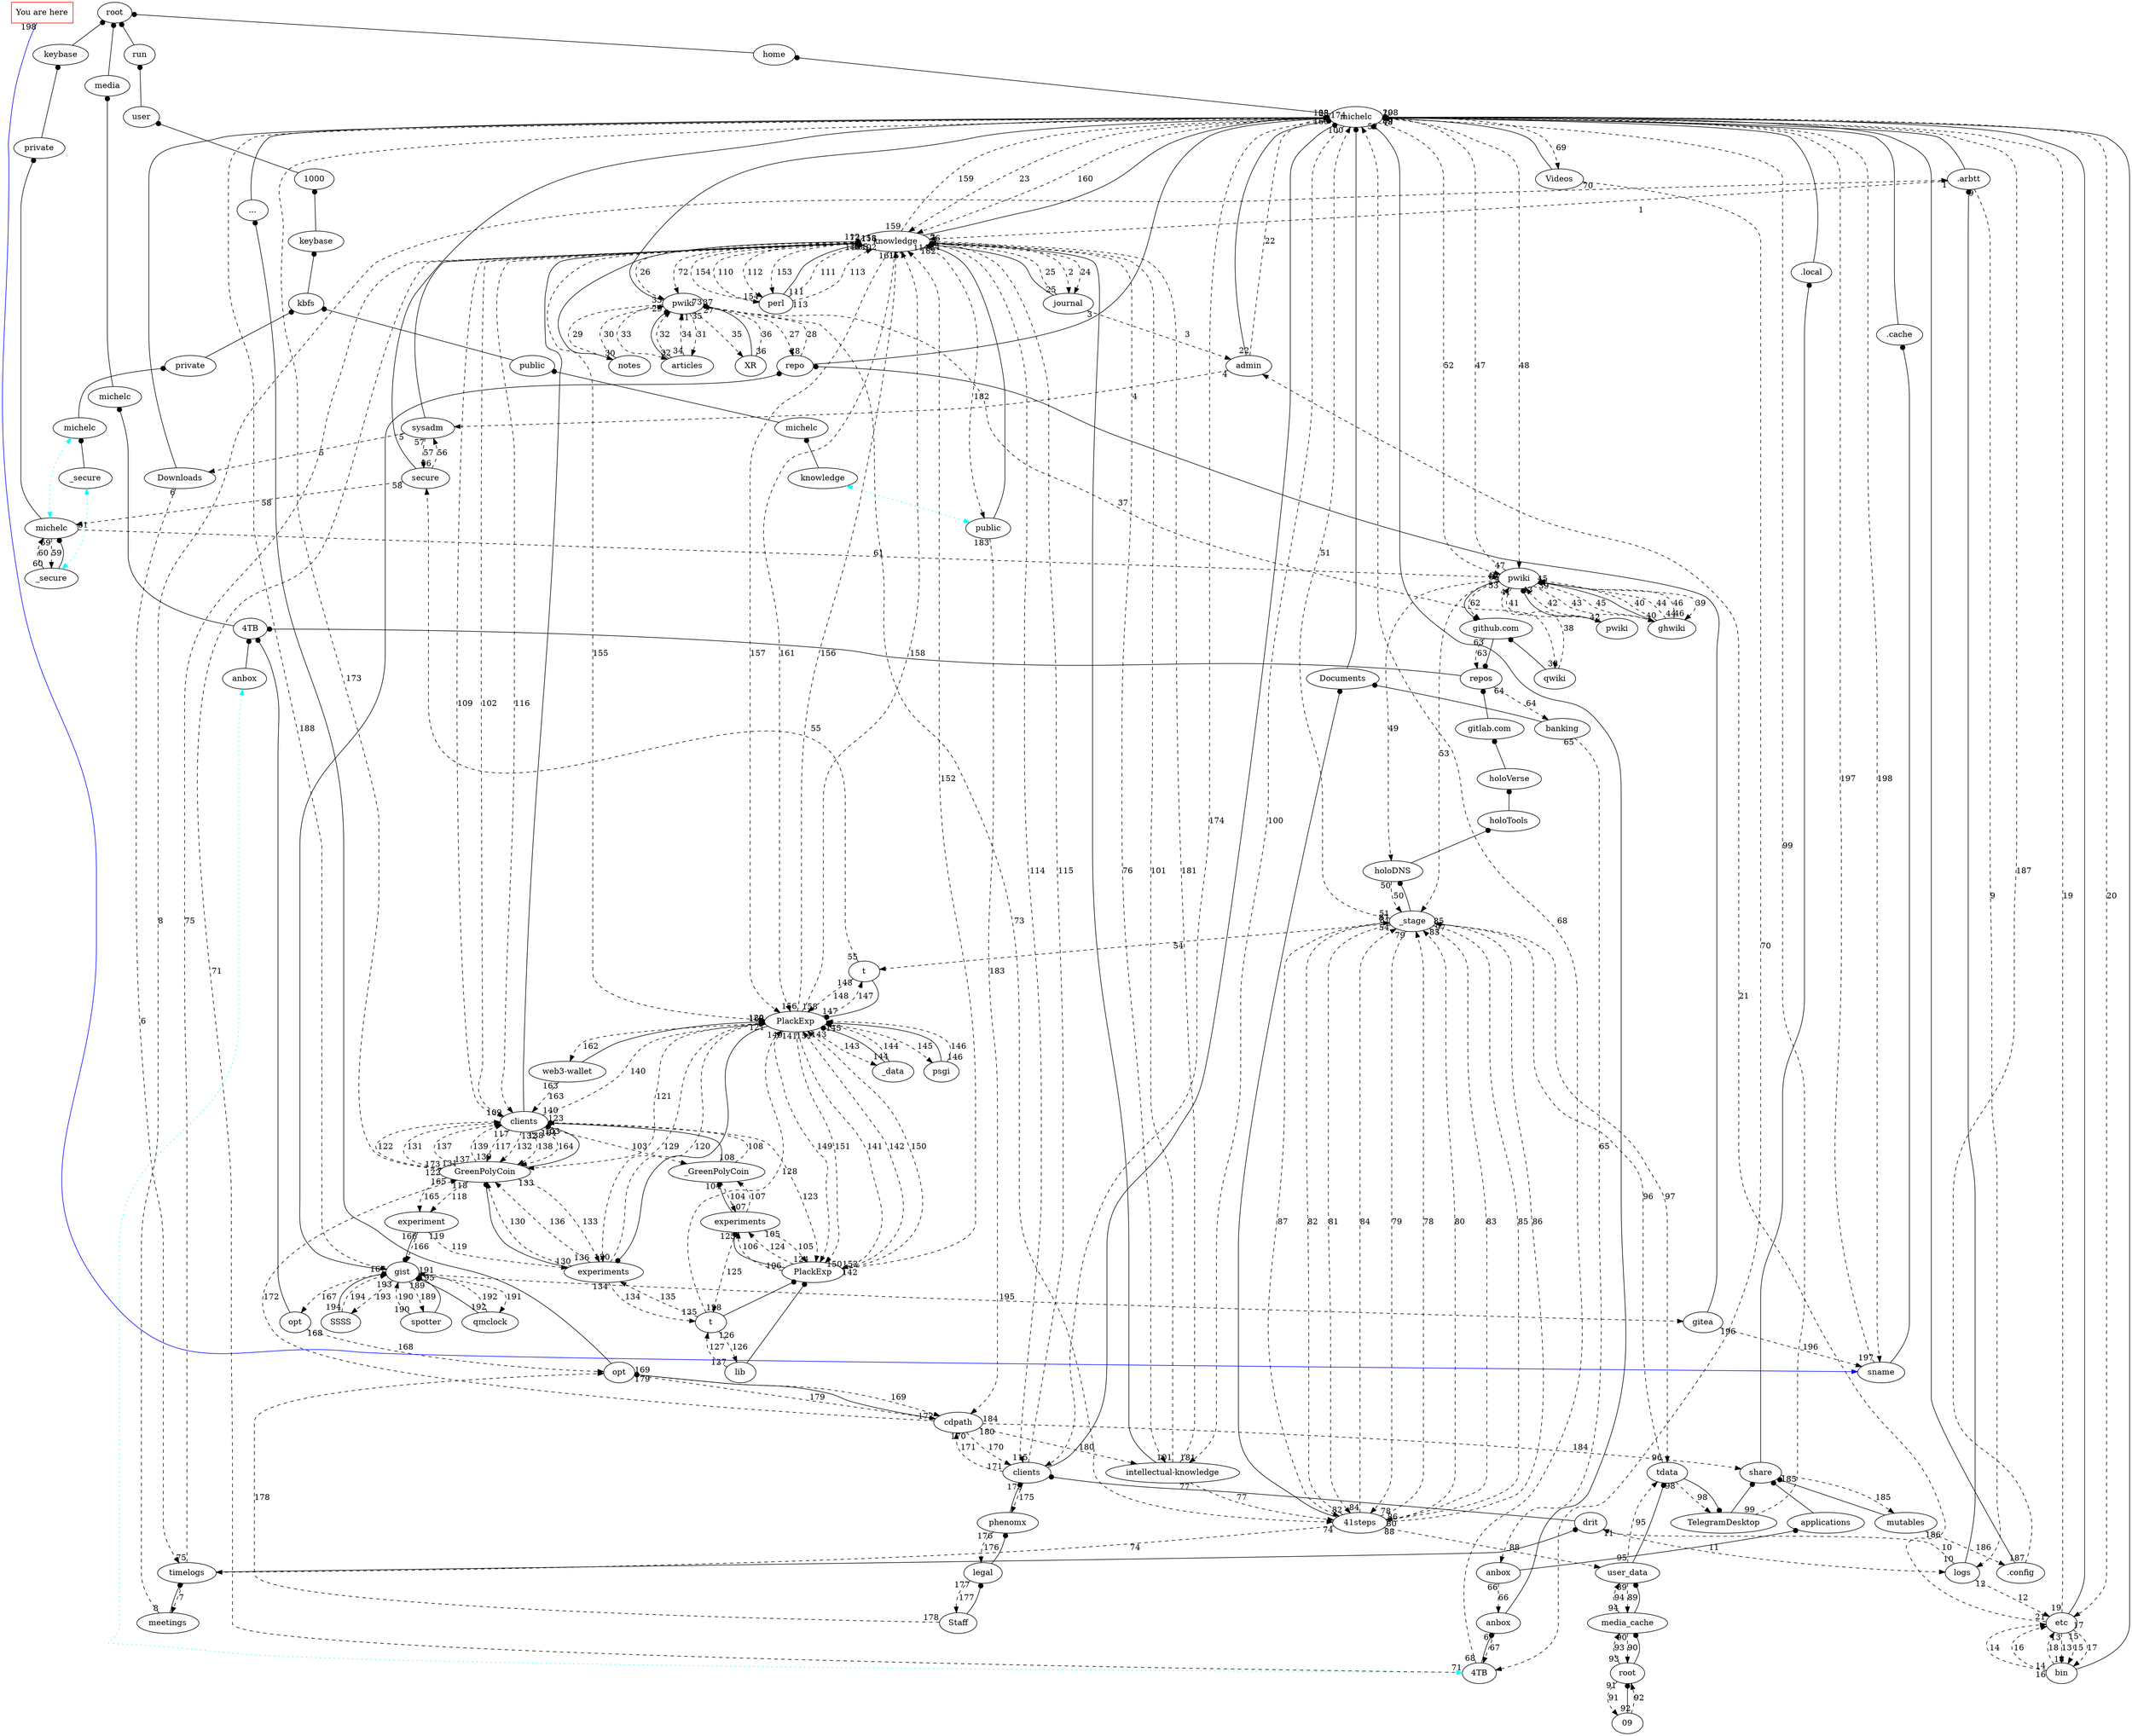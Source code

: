 digraph snames { concentrate=false
 rank=source;
n1;
"n3" -> "n4" [concentrate=true weight=3 constraint=true label="1" taillabel="1" style="dashed"]
"n4" -> "n5" [concentrate=true weight=3 constraint=true label="2" taillabel="2" style="dashed"]
"n5" -> "n6" [concentrate=true weight=3 constraint=true label="3" taillabel="3" style="dashed"]
"n6" -> "n7" [concentrate=true weight=3 constraint=true label="4" taillabel="4" style="dashed"]
"n7" -> "n8" [concentrate=true weight=3 constraint=true label="5" taillabel="5" style="dashed"]
"n8" -> "n11" [concentrate=true weight=3 constraint=true label="6" taillabel="6" style="dashed"]
"n11" -> "n12" [concentrate=true weight=3 constraint=true label="7" taillabel="7" style="dashed"]
"n12" -> "n3" [concentrate=true weight=3 constraint=true label="8" taillabel="8" style="dashed"]
"n3" -> "n13" [concentrate=true weight=3 constraint=true label="9" taillabel="9" style="dashed"]
"n13" -> "n10" [concentrate=true weight=3 constraint=true label="10" taillabel="10" style="dashed"]
"n10" -> "n13" [concentrate=true weight=3 constraint=true label="11" taillabel="11" style="dashed"]
"n13" -> "n14" [concentrate=true weight=3 constraint=true label="12" taillabel="12" style="dashed"]
"n14" -> "n15" [concentrate=true weight=3 constraint=true label="13" taillabel="13" style="dashed"]
"n15" -> "n14" [concentrate=true weight=3 constraint=true label="14" taillabel="14" style="dashed"]
"n14" -> "n15" [concentrate=true weight=3 constraint=true label="15" taillabel="15" style="dashed"]
"n15" -> "n14" [concentrate=true weight=3 constraint=true label="16" taillabel="16" style="dashed"]
"n14" -> "n15" [concentrate=true weight=3 constraint=true label="17" taillabel="17" style="dashed"]
"n15" -> "n14" [concentrate=true weight=3 constraint=true label="18" taillabel="18" style="dashed"]
"n14" -> "n2" [concentrate=true weight=3 constraint=true label="19" taillabel="19" style="dashed"]
"n2" -> "n14" [concentrate=true weight=3 constraint=true label="20" taillabel="20" style="dashed"]
"n14" -> "n6" [concentrate=true weight=3 constraint=true label="21" taillabel="21" style="dashed"]
"n6" -> "n2" [concentrate=true weight=3 constraint=true label="22" taillabel="22" style="dashed"]
"n2" -> "n4" [concentrate=true weight=3 constraint=true label="23" taillabel="23" style="dashed"]
"n4" -> "n5" [concentrate=true weight=3 constraint=true label="24" taillabel="24" style="dashed"]
"n5" -> "n4" [concentrate=true weight=3 constraint=true label="25" taillabel="25" style="dashed"]
"n4" -> "n16" [concentrate=true weight=3 constraint=true label="26" taillabel="26" style="dashed"]
"n16" -> "n17" [concentrate=true weight=3 constraint=true label="27" taillabel="27" style="dashed"]
"n17" -> "n16" [concentrate=true weight=3 constraint=true label="28" taillabel="28" style="dashed"]
"n16" -> "n18" [concentrate=true weight=3 constraint=true label="29" taillabel="29" style="dashed"]
"n18" -> "n16" [concentrate=true weight=3 constraint=true label="30" taillabel="30" style="dashed"]
"n16" -> "n19" [concentrate=true weight=3 constraint=true label="31" taillabel="31" style="dashed"]
"n19" -> "n16" [concentrate=true weight=3 constraint=true label="32" taillabel="32" style="dashed"]
"n16" -> "n19" [concentrate=true weight=3 constraint=true label="33" taillabel="33" style="dashed"]
"n19" -> "n16" [concentrate=true weight=3 constraint=true label="34" taillabel="34" style="dashed"]
"n16" -> "n20" [concentrate=true weight=3 constraint=true label="35" taillabel="35" style="dashed"]
"n20" -> "n16" [concentrate=true weight=3 constraint=true label="36" taillabel="36" style="dashed"]
"n16" -> "n26" [concentrate=true weight=3 constraint=true label="37" taillabel="37" style="dashed"]
"n26" -> "n27" [concentrate=true weight=3 constraint=true label="38" taillabel="38" style="dashed"]
"n27" -> "n28" [concentrate=true weight=3 constraint=true label="39" taillabel="39" style="dashed"]
"n28" -> "n27" [concentrate=true weight=3 constraint=true label="40" taillabel="40" style="dashed"]
"n27" -> "n29" [concentrate=true weight=3 constraint=true label="41" taillabel="41" style="dashed"]
"n29" -> "n27" [concentrate=true weight=3 constraint=true label="42" taillabel="42" style="dashed"]
"n27" -> "n28" [concentrate=true weight=3 constraint=true label="43" taillabel="43" style="dashed"]
"n28" -> "n27" [concentrate=true weight=3 constraint=true label="44" taillabel="44" style="dashed"]
"n27" -> "n28" [concentrate=true weight=3 constraint=true label="45" taillabel="45" style="dashed"]
"n28" -> "n27" [concentrate=true weight=3 constraint=true label="46" taillabel="46" style="dashed"]
"n27" -> "n2" [concentrate=true weight=3 constraint=true label="47" taillabel="47" style="dashed"]
"n2" -> "n27" [concentrate=true weight=3 constraint=true label="48" taillabel="48" style="dashed"]
"n27" -> "n33" [concentrate=true weight=3 constraint=true label="49" taillabel="49" style="dashed"]
"n33" -> "n34" [concentrate=true weight=3 constraint=true label="50" taillabel="50" style="dashed"]
"n34" -> "n2" [concentrate=true weight=3 constraint=true label="51" taillabel="51" style="dashed"]
"n2" -> "n27" [concentrate=true weight=3 constraint=true label="52" taillabel="52" style="dashed"]
"n27" -> "n34" [concentrate=true weight=3 constraint=true label="53" taillabel="53" style="dashed"]
"n34" -> "n39" [concentrate=true weight=3 constraint=true label="54" taillabel="54" style="dashed"]
"n39" -> "n40" [concentrate=true weight=3 constraint=true label="55" taillabel="55" style="dashed"]
"n40" -> "n7" [concentrate=true weight=3 constraint=true label="56" taillabel="56" style="dashed"]
"n7" -> "n40" [concentrate=true weight=3 constraint=true label="57" taillabel="57" style="dashed"]
"n40" -> "n50" [concentrate=true weight=3 constraint=true label="58" taillabel="58" style="dashed"]
"n50" -> "n52" [concentrate=true weight=3 constraint=true label="59" taillabel="59" style="dashed"]
"n52" -> "n50" [concentrate=true weight=3 constraint=true label="60" taillabel="60" style="dashed"]
"n50" -> "n27" [concentrate=true weight=3 constraint=true label="61" taillabel="61" style="dashed"]
"n27" -> "n25" [concentrate=true weight=3 constraint=true label="62" taillabel="62" style="dashed"]
"n25" -> "n24" [concentrate=true weight=3 constraint=true label="63" taillabel="63" style="dashed"]
"n24" -> "n54" [concentrate=true weight=3 constraint=true label="64" taillabel="64" style="dashed"]
"n54" -> "n58" [concentrate=true weight=3 constraint=true label="65" taillabel="65" style="dashed"]
"n58" -> "n59" [concentrate=true weight=3 constraint=true label="66" taillabel="66" style="dashed"]
"n59" -> "n61" [concentrate=true weight=3 constraint=true label="67" taillabel="67" style="dashed"]
"n61" -> "n2" [concentrate=true weight=3 constraint=true label="68" taillabel="68" style="dashed"]
"n2" -> "n62" [concentrate=true weight=3 constraint=true label="69" taillabel="69" style="dashed"]
"n62" -> "n61" [concentrate=true weight=3 constraint=true label="70" taillabel="70" style="dashed"]
"n61" -> "n4" [concentrate=true weight=3 constraint=true label="71" taillabel="71" style="dashed"]
"n4" -> "n16" [concentrate=true weight=3 constraint=true label="72" taillabel="72" style="dashed"]
"n16" -> "n63" [concentrate=true weight=3 constraint=true label="73" taillabel="73" style="dashed"]
"n63" -> "n11" [concentrate=true weight=3 constraint=true label="74" taillabel="74" style="dashed"]
"n11" -> "n4" [concentrate=true weight=3 constraint=true label="75" taillabel="75" style="dashed"]
"n4" -> "n64" [concentrate=true weight=3 constraint=true label="76" taillabel="76" style="dashed"]
"n64" -> "n63" [concentrate=true weight=3 constraint=true label="77" taillabel="77" style="dashed"]
"n63" -> "n34" [concentrate=true weight=3 constraint=true label="78" taillabel="78" style="dashed"]
"n34" -> "n63" [concentrate=true weight=3 constraint=true label="79" taillabel="79" style="dashed"]
"n63" -> "n34" [concentrate=true weight=3 constraint=true label="80" taillabel="80" style="dashed"]
"n34" -> "n63" [concentrate=true weight=3 constraint=true label="81" taillabel="81" style="dashed"]
"n63" -> "n34" [concentrate=true weight=3 constraint=true label="82" taillabel="82" style="dashed"]
"n34" -> "n63" [concentrate=true weight=3 constraint=true label="83" taillabel="83" style="dashed"]
"n63" -> "n34" [concentrate=true weight=3 constraint=true label="84" taillabel="84" style="dashed"]
"n34" -> "n63" [concentrate=true weight=3 constraint=true label="85" taillabel="85" style="dashed"]
"n63" -> "n34" [concentrate=true weight=3 constraint=true label="86" taillabel="86" style="dashed"]
"n34" -> "n63" [concentrate=true weight=3 constraint=true label="87" taillabel="87" style="dashed"]
"n63" -> "n67" [concentrate=true weight=3 constraint=true label="88" taillabel="88" style="dashed"]
"n67" -> "n68" [concentrate=true weight=3 constraint=true label="89" taillabel="89" style="dashed"]
"n68" -> "n69" [concentrate=true weight=3 constraint=true label="90" taillabel="90" style="dashed"]
"n69" -> "n70" [concentrate=true weight=3 constraint=true label="91" taillabel="91" style="dashed"]
"n70" -> "n69" [concentrate=true weight=3 constraint=true label="92" taillabel="92" style="dashed"]
"n69" -> "n68" [concentrate=true weight=3 constraint=true label="93" taillabel="93" style="dashed"]
"n68" -> "n67" [concentrate=true weight=3 constraint=true label="94" taillabel="94" style="dashed"]
"n67" -> "n66" [concentrate=true weight=3 constraint=true label="95" taillabel="95" style="dashed"]
"n66" -> "n34" [concentrate=true weight=3 constraint=true label="96" taillabel="96" style="dashed"]
"n34" -> "n66" [concentrate=true weight=3 constraint=true label="97" taillabel="97" style="dashed"]
"n66" -> "n65" [concentrate=true weight=3 constraint=true label="98" taillabel="98" style="dashed"]
"n65" -> "n2" [concentrate=true weight=3 constraint=true label="99" taillabel="99" style="dashed"]
"n2" -> "n64" [concentrate=true weight=3 constraint=true label="100" taillabel="100" style="dashed"]
"n64" -> "n4" [concentrate=true weight=3 constraint=true label="101" taillabel="101" style="dashed"]
"n4" -> "n35" [concentrate=true weight=3 constraint=true label="102" taillabel="102" style="dashed"]
"n35" -> "n71" [concentrate=true weight=3 constraint=true label="103" taillabel="103" style="dashed"]
"n71" -> "n72" [concentrate=true weight=3 constraint=true label="104" taillabel="104" style="dashed"]
"n72" -> "n73" [concentrate=true weight=3 constraint=true label="105" taillabel="105" style="dashed"]
"n73" -> "n72" [concentrate=true weight=3 constraint=true label="106" taillabel="106" style="dashed"]
"n72" -> "n71" [concentrate=true weight=3 constraint=true label="107" taillabel="107" style="dashed"]
"n71" -> "n35" [concentrate=true weight=3 constraint=true label="108" taillabel="108" style="dashed"]
"n35" -> "n4" [concentrate=true weight=3 constraint=true label="109" taillabel="109" style="dashed"]
"n4" -> "n74" [concentrate=true weight=3 constraint=true label="110" taillabel="110" style="dashed"]
"n74" -> "n4" [concentrate=true weight=3 constraint=true label="111" taillabel="111" style="dashed"]
"n4" -> "n74" [concentrate=true weight=3 constraint=true label="112" taillabel="112" style="dashed"]
"n74" -> "n4" [concentrate=true weight=3 constraint=true label="113" taillabel="113" style="dashed"]
"n4" -> "n9" [concentrate=true weight=3 constraint=true label="114" taillabel="114" style="dashed"]
"n9" -> "n4" [concentrate=true weight=3 constraint=true label="115" taillabel="115" style="dashed"]
"n4" -> "n35" [concentrate=true weight=3 constraint=true label="116" taillabel="116" style="dashed"]
"n35" -> "n36" [concentrate=true weight=3 constraint=true label="117" taillabel="117" style="dashed"]
"n36" -> "n76" [concentrate=true weight=3 constraint=true label="118" taillabel="118" style="dashed"]
"n76" -> "n37" [concentrate=true weight=3 constraint=true label="119" taillabel="119" style="dashed"]
"n37" -> "n38" [concentrate=true weight=3 constraint=true label="120" taillabel="120" style="dashed"]
"n38" -> "n36" [concentrate=true weight=3 constraint=true label="121" taillabel="121" style="dashed"]
"n36" -> "n35" [concentrate=true weight=3 constraint=true label="122" taillabel="122" style="dashed"]
"n35" -> "n73" [concentrate=true weight=3 constraint=true label="123" taillabel="123" style="dashed"]
"n73" -> "n72" [concentrate=true weight=3 constraint=true label="124" taillabel="124" style="dashed"]
"n72" -> "n77" [concentrate=true weight=3 constraint=true label="125" taillabel="125" style="dashed"]
"n77" -> "n78" [concentrate=true weight=3 constraint=true label="126" taillabel="126" style="dashed"]
"n78" -> "n77" [concentrate=true weight=3 constraint=true label="127" taillabel="127" style="dashed"]
"n77" -> "n38" [concentrate=true weight=3 constraint=true label="128" taillabel="128" style="dashed"]
"n38" -> "n37" [concentrate=true weight=3 constraint=true label="129" taillabel="129" style="dashed"]
"n37" -> "n36" [concentrate=true weight=3 constraint=true label="130" taillabel="130" style="dashed"]
"n36" -> "n35" [concentrate=true weight=3 constraint=true label="131" taillabel="131" style="dashed"]
"n35" -> "n36" [concentrate=true weight=3 constraint=true label="132" taillabel="132" style="dashed"]
"n36" -> "n37" [concentrate=true weight=3 constraint=true label="133" taillabel="133" style="dashed"]
"n37" -> "n77" [concentrate=true weight=3 constraint=true label="134" taillabel="134" style="dashed"]
"n77" -> "n37" [concentrate=true weight=3 constraint=true label="135" taillabel="135" style="dashed"]
"n37" -> "n36" [concentrate=true weight=3 constraint=true label="136" taillabel="136" style="dashed"]
"n36" -> "n35" [concentrate=true weight=3 constraint=true label="137" taillabel="137" style="dashed"]
"n35" -> "n36" [concentrate=true weight=3 constraint=true label="138" taillabel="138" style="dashed"]
"n36" -> "n35" [concentrate=true weight=3 constraint=true label="139" taillabel="139" style="dashed"]
"n35" -> "n38" [concentrate=true weight=3 constraint=true label="140" taillabel="140" style="dashed"]
"n38" -> "n73" [concentrate=true weight=3 constraint=true label="141" taillabel="141" style="dashed"]
"n73" -> "n38" [concentrate=true weight=3 constraint=true label="142" taillabel="142" style="dashed"]
"n38" -> "n79" [concentrate=true weight=3 constraint=true label="143" taillabel="143" style="dashed"]
"n79" -> "n38" [concentrate=true weight=3 constraint=true label="144" taillabel="144" style="dashed"]
"n38" -> "n80" [concentrate=true weight=3 constraint=true label="145" taillabel="145" style="dashed"]
"n80" -> "n38" [concentrate=true weight=3 constraint=true label="146" taillabel="146" style="dashed"]
"n38" -> "n39" [concentrate=true weight=3 constraint=true label="147" taillabel="147" style="dashed"]
"n39" -> "n38" [concentrate=true weight=3 constraint=true label="148" taillabel="148" style="dashed"]
"n38" -> "n73" [concentrate=true weight=3 constraint=true label="149" taillabel="149" style="dashed"]
"n73" -> "n38" [concentrate=true weight=3 constraint=true label="150" taillabel="150" style="dashed"]
"n38" -> "n73" [concentrate=true weight=3 constraint=true label="151" taillabel="151" style="dashed"]
"n73" -> "n4" [concentrate=true weight=3 constraint=true label="152" taillabel="152" style="dashed"]
"n4" -> "n74" [concentrate=true weight=3 constraint=true label="153" taillabel="153" style="dashed"]
"n74" -> "n4" [concentrate=true weight=3 constraint=true label="154" taillabel="154" style="dashed"]
"n4" -> "n38" [concentrate=true weight=3 constraint=true label="155" taillabel="155" style="dashed"]
"n38" -> "n4" [concentrate=true weight=3 constraint=true label="156" taillabel="156" style="dashed"]
"n4" -> "n38" [concentrate=true weight=3 constraint=true label="157" taillabel="157" style="dashed"]
"n38" -> "n4" [concentrate=true weight=3 constraint=true label="158" taillabel="158" style="dashed"]
"n4" -> "n2" [concentrate=true weight=3 constraint=true label="159" taillabel="159" style="dashed"]
"n2" -> "n4" [concentrate=true weight=3 constraint=true label="160" taillabel="160" style="dashed"]
"n4" -> "n38" [concentrate=true weight=3 constraint=true label="161" taillabel="161" style="dashed"]
"n38" -> "n81" [concentrate=true weight=3 constraint=true label="162" taillabel="162" style="dashed"]
"n81" -> "n35" [concentrate=true weight=3 constraint=true label="163" taillabel="163" style="dashed"]
"n35" -> "n36" [concentrate=true weight=3 constraint=true label="164" taillabel="164" style="dashed"]
"n36" -> "n76" [concentrate=true weight=3 constraint=true label="165" taillabel="165" style="dashed"]
"n76" -> "n75" [concentrate=true weight=3 constraint=true label="166" taillabel="166" style="dashed"]
"n75" -> "n82" [concentrate=true weight=3 constraint=true label="167" taillabel="167" style="dashed"]
"n82" -> "n84" [concentrate=true weight=3 constraint=true label="168" taillabel="168" style="dashed"]
"n84" -> "n85" [concentrate=true weight=3 constraint=true label="169" taillabel="169" style="dashed"]
"n85" -> "n9" [concentrate=true weight=3 constraint=true label="170" taillabel="170" style="dashed"]
"n9" -> "n85" [concentrate=true weight=3 constraint=true label="171" taillabel="171" style="dashed"]
"n85" -> "n36" [concentrate=true weight=3 constraint=true label="172" taillabel="172" style="dashed"]
"n36" -> "n2" [concentrate=true weight=3 constraint=true label="173" taillabel="173" style="dashed"]
"n2" -> "n9" [concentrate=true weight=3 constraint=true label="174" taillabel="174" style="dashed"]
"n9" -> "n86" [concentrate=true weight=3 constraint=true label="175" taillabel="175" style="dashed"]
"n86" -> "n87" [concentrate=true weight=3 constraint=true label="176" taillabel="176" style="dashed"]
"n87" -> "n88" [concentrate=true weight=3 constraint=true label="177" taillabel="177" style="dashed"]
"n88" -> "n84" [concentrate=true weight=3 constraint=true label="178" taillabel="178" style="dashed"]
"n84" -> "n85" [concentrate=true weight=3 constraint=true label="179" taillabel="179" style="dashed"]
"n85" -> "n64" [concentrate=true weight=3 constraint=true label="180" taillabel="180" style="dashed"]
"n64" -> "n4" [concentrate=true weight=3 constraint=true label="181" taillabel="181" style="dashed"]
"n4" -> "n92" [concentrate=true weight=3 constraint=true label="182" taillabel="182" style="dashed"]
"n92" -> "n85" [concentrate=true weight=3 constraint=true label="183" taillabel="183" style="dashed"]
"n85" -> "n56" [concentrate=true weight=3 constraint=true label="184" taillabel="184" style="dashed"]
"n56" -> "n93" [concentrate=true weight=3 constraint=true label="185" taillabel="185" style="dashed"]
"n93" -> "n94" [concentrate=true weight=3 constraint=true label="186" taillabel="186" style="dashed"]
"n94" -> "n2" [concentrate=true weight=3 constraint=true label="187" taillabel="187" style="dashed"]
"n2" -> "n75" [concentrate=true weight=3 constraint=true label="188" taillabel="188" style="dashed"]
"n75" -> "n95" [concentrate=true weight=3 constraint=true label="189" taillabel="189" style="dashed"]
"n95" -> "n75" [concentrate=true weight=3 constraint=true label="190" taillabel="190" style="dashed"]
"n75" -> "n96" [concentrate=true weight=3 constraint=true label="191" taillabel="191" style="dashed"]
"n96" -> "n75" [concentrate=true weight=3 constraint=true label="192" taillabel="192" style="dashed"]
"n75" -> "n97" [concentrate=true weight=3 constraint=true label="193" taillabel="193" style="dashed"]
"n97" -> "n75" [concentrate=true weight=3 constraint=true label="194" taillabel="194" style="dashed"]
"n75" -> "n98" [concentrate=true weight=3 constraint=true label="195" taillabel="195" style="dashed"]
"n98" -> "n100" [concentrate=true weight=3 constraint=true label="196" taillabel="196" style="dashed"]
"n100" -> "n2" [concentrate=true weight=3 constraint=true label="197" taillabel="197" style="dashed"]
"n2" -> "n100" [concentrate=true weight=3 constraint=true label="198" taillabel="198" style="dashed"]
"n31" ["label"="holoVerse"]
"n6" ["label"="admin"]
"n8" ["label"="Downloads"]
"n26" ["label"="qwiki"]
"n51" ["label"="_secure"]
"n47" ["label"="michelc"]
"n76" ["label"="experiment"]
"n97" ["label"="SSSS"]
"n1" ["label"="home"]
"n96" ["label"="qmclock"]
"n77" ["label"="t"]
"n46" ["label"="private"]
"n32" ["label"="holoTools"]
"n52" ["label"="_secure"]
"n0" ["label"="root"]
"n14" ["label"="etc"]
"n64" ["label"="intellectual-knowledge"]
"n50" ["label"="michelc"]
"n84" ["label"="opt"]
"n55" ["label"=".local"]
"n35" ["label"="clients"]
"n27" ["label"="pwiki"]
"n30" ["label"="gitlab.com"]
"n24" ["label"="repos"]
"n87" ["label"="legal"]
"n67" ["label"="user_data"]
"n17" ["label"="repo"]
"n59" ["label"="anbox"]
"n9" ["label"="clients"]
"n74" ["label"="perl"]
"n39" ["label"="t"]
"n4" ["label"="knowledge"]
"n38" ["label"="PlackExp"]
"n16" ["label"="pwiki"]
"n33" ["label"="holoDNS"]
"n44" ["label"="keybase"]
"n94" ["label"=".config"]
"n58" ["label"="anbox"]
"n7" ["label"="sysadm"]
"n53" ["label"="Documents"]
"n2" ["label"="michelc"]
"n66" ["label"="tdata"]
"n86" ["label"="phenomx"]
"n65" ["label"="TelegramDesktop"]
"n12" ["label"="meetings"]
"n85" ["label"="cdpath"]
"n48" ["label"="keybase"]
"n98" ["label"="gitea"]
"n80" ["label"="psgi"]
"n54" ["label"="banking"]
"n60" ["label"="anbox"]
"n43" ["label"="1000"]
"n93" ["label"="mutables"]
"n34" ["label"="_stage"]
"n79" ["label"="_data"]
"n29" ["label"="pwiki"]
"n100" ["label"="sname"]
"n10" ["label"="drit"]
"n62" ["label"="Videos"]
"n15" ["label"="bin"]
"n82" ["label"="opt"]
"n11" ["label"="timelogs"]
"n28" ["label"="ghwiki"]
"n23" ["label"="4TB"]
"n73" ["label"="PlackExp"]
"n78" ["label"="lib"]
"n5" ["label"="journal"]
"n61" ["label"="4TB"]
"n81" ["label"="web3-wallet"]
"n99" ["label"=".cache"]
"n49" ["label"="private"]
"n3" ["label"=".arbtt"]
"n13" ["label"="logs"]
"n36" ["label"="GreenPolyCoin"]
"n92" ["label"="public"]
"n18" ["label"="notes"]
"n42" ["label"="user"]
"n56" ["label"="share"]
"n21" ["label"="media"]
"n71" ["label"="_GreenPolyCoin"]
"n63" ["label"="41steps"]
"n83" ["label"="..."]
"n68" ["label"="media_cache"]
"n90" ["label"="michelc"]
"n88" ["label"="Staff"]
"n45" ["label"="kbfs"]
"n95" ["label"="spotter"]
"n40" ["label"="secure"]
"n41" ["label"="run"]
"n91" ["label"="knowledge"]
"n89" ["label"="public"]
"n69" ["label"="root"]
"n75" ["label"="gist"]
"n70" ["label"="09"]
"n22" ["label"="michelc"]
"n72" ["label"="experiments"]
"n20" ["label"="XR"]
"n37" ["label"="experiments"]
"n25" ["label"="github.com"]
"n19" ["label"="articles"]
"n57" ["label"="applications"]

"n0" -> "n1" [weight=4 dir = "back", arrowtail = "dot"]
"n1" -> "n2" [weight=4 dir = "back", arrowtail = "dot"]
"n2" -> "n3" [weight=4 dir = "back", arrowtail = "dot"]
"n2" -> "n4" [weight=4 dir = "back", arrowtail = "dot"]
"n4" -> "n5" [weight=4 dir = "back", arrowtail = "dot"]
"n2" -> "n6" [weight=4 dir = "back", arrowtail = "dot"]
"n4" -> "n7" [weight=4 dir = "back", arrowtail = "dot"]
"n2" -> "n8" [weight=4 dir = "back", arrowtail = "dot"]
"n2" -> "n9" [weight=4 dir = "back", arrowtail = "dot"]
"n9" -> "n10" [weight=4 dir = "back", arrowtail = "dot"]
"n10" -> "n11" [weight=4 dir = "back", arrowtail = "dot"]
"n11" -> "n12" [weight=4 dir = "back", arrowtail = "dot"]
"n3" -> "n13" [weight=4 dir = "back", arrowtail = "dot"]
"n2" -> "n14" [weight=4 dir = "back", arrowtail = "dot"]
"n2" -> "n15" [weight=4 dir = "back", arrowtail = "dot"]
"n2" -> "n16" [weight=4 dir = "back", arrowtail = "dot"]
"n2" -> "n17" [weight=4 dir = "back", arrowtail = "dot"]
"n4" -> "n18" [weight=4 dir = "back", arrowtail = "dot"]
"n16" -> "n19" [weight=4 dir = "back", arrowtail = "dot"]
"n16" -> "n20" [weight=4 dir = "back", arrowtail = "dot"]
"n0" -> "n21" [weight=4 dir = "back", arrowtail = "dot"]
"n21" -> "n22" [weight=4 dir = "back", arrowtail = "dot"]
"n22" -> "n23" [weight=4 dir = "back", arrowtail = "dot"]
"n23" -> "n24" [weight=4 dir = "back", arrowtail = "dot"]
"n24" -> "n25" [weight=4 dir = "back", arrowtail = "dot"]
"n25" -> "n26" [weight=4 dir = "back", arrowtail = "dot"]
"n25" -> "n27" [weight=4 dir = "back", arrowtail = "dot"]
"n27" -> "n28" [weight=4 dir = "back", arrowtail = "dot"]
"n27" -> "n29" [weight=4 dir = "back", arrowtail = "dot"]
"n24" -> "n30" [weight=4 dir = "back", arrowtail = "dot"]
"n30" -> "n31" [weight=4 dir = "back", arrowtail = "dot"]
"n31" -> "n32" [weight=4 dir = "back", arrowtail = "dot"]
"n32" -> "n33" [weight=4 dir = "back", arrowtail = "dot"]
"n33" -> "n34" [weight=4 dir = "back", arrowtail = "dot"]
"n4" -> "n35" [weight=4 dir = "back", arrowtail = "dot"]
"n35" -> "n36" [weight=4 dir = "back", arrowtail = "dot"]
"n36" -> "n37" [weight=4 dir = "back", arrowtail = "dot"]
"n37" -> "n38" [weight=4 dir = "back", arrowtail = "dot"]
"n38" -> "n39" [weight=4 dir = "back", arrowtail = "dot"]
"n2" -> "n40" [weight=4 dir = "back", arrowtail = "dot"]
"n0" -> "n41" [weight=4 dir = "back", arrowtail = "dot"]
"n41" -> "n42" [weight=4 dir = "back", arrowtail = "dot"]
"n42" -> "n43" [weight=4 dir = "back", arrowtail = "dot"]
"n43" -> "n44" [weight=4 dir = "back", arrowtail = "dot"]
"n44" -> "n45" [weight=4 dir = "back", arrowtail = "dot"]
"n45" -> "n46" [weight=4 dir = "back", arrowtail = "dot"]
"n46" -> "n47" [weight=4 dir = "back", arrowtail = "dot"]
"n0" -> "n48" [weight=4 dir = "back", arrowtail = "dot"]
"n48" -> "n49" [weight=4 dir = "back", arrowtail = "dot"]
"n49" -> "n50" [weight=4 dir = "back", arrowtail = "dot"]
"n47" -> "n50" [style=dotted color=cyan weight=1 dir="both", arrow = "dot"]
"n47" -> "n51" [weight=4 dir = "back", arrowtail = "dot"]
"n50" -> "n52" [weight=4 dir = "back", arrowtail = "dot"]
"n51" -> "n52" [style=dotted color=cyan weight=1 dir="both", arrow = "dot"]
"n2" -> "n53" [weight=4 dir = "back", arrowtail = "dot"]
"n53" -> "n54" [weight=4 dir = "back", arrowtail = "dot"]
"n2" -> "n55" [weight=4 dir = "back", arrowtail = "dot"]
"n55" -> "n56" [weight=4 dir = "back", arrowtail = "dot"]
"n56" -> "n57" [weight=4 dir = "back", arrowtail = "dot"]
"n57" -> "n58" [weight=4 dir = "back", arrowtail = "dot"]
"n2" -> "n59" [weight=4 dir = "back", arrowtail = "dot"]
"n23" -> "n60" [weight=4 dir = "back", arrowtail = "dot"]
"n59" -> "n61" [weight=4 dir = "back", arrowtail = "dot"]
"n60" -> "n61" [style=dotted color=cyan weight=1 dir="both", arrow = "dot"]
"n2" -> "n62" [weight=4 dir = "back", arrowtail = "dot"]
"n53" -> "n63" [weight=4 dir = "back", arrowtail = "dot"]
"n4" -> "n64" [weight=4 dir = "back", arrowtail = "dot"]
"n56" -> "n65" [weight=4 dir = "back", arrowtail = "dot"]
"n65" -> "n66" [weight=4 dir = "back", arrowtail = "dot"]
"n66" -> "n67" [weight=4 dir = "back", arrowtail = "dot"]
"n67" -> "n68" [weight=4 dir = "back", arrowtail = "dot"]
"n68" -> "n69" [weight=4 dir = "back", arrowtail = "dot"]
"n69" -> "n70" [weight=4 dir = "back", arrowtail = "dot"]
"n35" -> "n71" [weight=4 dir = "back", arrowtail = "dot"]
"n71" -> "n72" [weight=4 dir = "back", arrowtail = "dot"]
"n72" -> "n73" [weight=4 dir = "back", arrowtail = "dot"]
"n4" -> "n74" [weight=4 dir = "back", arrowtail = "dot"]
"n17" -> "n75" [weight=4 dir = "back", arrowtail = "dot"]
"n75" -> "n76" [weight=4 dir = "back", arrowtail = "dot"]
"n73" -> "n77" [weight=4 dir = "back", arrowtail = "dot"]
"n73" -> "n78" [weight=4 dir = "back", arrowtail = "dot"]
"n38" -> "n79" [weight=4 dir = "back", arrowtail = "dot"]
"n38" -> "n80" [weight=4 dir = "back", arrowtail = "dot"]
"n38" -> "n81" [weight=4 dir = "back", arrowtail = "dot"]
"n23" -> "n82" [weight=4 dir = "back", arrowtail = "dot"]
"n2" -> "n83" [weight=4 dir = "back", arrowtail = "dot"]
"n83" -> "n84" [weight=4 dir = "back", arrowtail = "dot"]
"n84" -> "n85" [weight=4 dir = "back", arrowtail = "dot"]
"n9" -> "n86" [weight=4 dir = "back", arrowtail = "dot"]
"n86" -> "n87" [weight=4 dir = "back", arrowtail = "dot"]
"n87" -> "n88" [weight=4 dir = "back", arrowtail = "dot"]
"n45" -> "n89" [weight=4 dir = "back", arrowtail = "dot"]
"n89" -> "n90" [weight=4 dir = "back", arrowtail = "dot"]
"n90" -> "n91" [weight=4 dir = "back", arrowtail = "dot"]
"n4" -> "n92" [weight=4 dir = "back", arrowtail = "dot"]
"n91" -> "n92" [style=dotted color=cyan weight=1 dir="both", arrow = "dot"]
"n56" -> "n93" [weight=4 dir = "back", arrowtail = "dot"]
"n2" -> "n94" [weight=4 dir = "back", arrowtail = "dot"]
"n75" -> "n95" [weight=4 dir = "back", arrowtail = "dot"]
"n75" -> "n96" [weight=4 dir = "back", arrowtail = "dot"]
"n75" -> "n97" [weight=4 dir = "back", arrowtail = "dot"]
"n17" -> "n98" [weight=4 dir = "back", arrowtail = "dot"]
"n2" -> "n99" [weight=4 dir = "back", arrowtail = "dot"]
"n99" -> "n100" [weight=4 dir = "back", arrowtail = "dot"]
"nx" [rank="max" label="You are here" shape=rectangle color=red]
"nx" -> "n100" [color=blue taillabel="198" weight=0 constraint=false]
}
